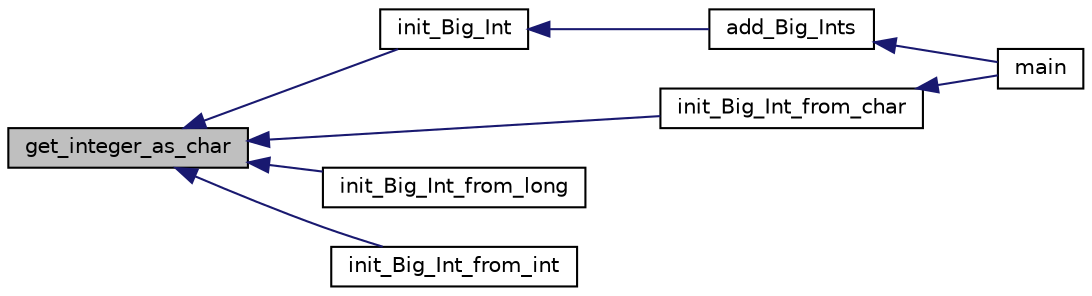 digraph "get_integer_as_char"
{
  edge [fontname="Helvetica",fontsize="10",labelfontname="Helvetica",labelfontsize="10"];
  node [fontname="Helvetica",fontsize="10",shape=record];
  rankdir="LR";
  Node1 [label="get_integer_as_char",height=0.2,width=0.4,color="black", fillcolor="grey75", style="filled" fontcolor="black"];
  Node1 -> Node2 [dir="back",color="midnightblue",fontsize="10",style="solid"];
  Node2 [label="init_Big_Int",height=0.2,width=0.4,color="black", fillcolor="white", style="filled",URL="$big__integer_8c.html#ad2bdcff5870378868eebaebc64363bb4"];
  Node2 -> Node3 [dir="back",color="midnightblue",fontsize="10",style="solid"];
  Node3 [label="add_Big_Ints",height=0.2,width=0.4,color="black", fillcolor="white", style="filled",URL="$big__integer_8c.html#a80b3b1955162bdbe4a92b73a576174a1"];
  Node3 -> Node4 [dir="back",color="midnightblue",fontsize="10",style="solid"];
  Node4 [label="main",height=0.2,width=0.4,color="black", fillcolor="white", style="filled",URL="$big__integer__comparator_8c.html#ae66f6b31b5ad750f1fe042a706a4e3d4"];
  Node1 -> Node5 [dir="back",color="midnightblue",fontsize="10",style="solid"];
  Node5 [label="init_Big_Int_from_char",height=0.2,width=0.4,color="black", fillcolor="white", style="filled",URL="$big__integer_8c.html#a09afd63acdaebc41e137d03aa2381a06"];
  Node5 -> Node4 [dir="back",color="midnightblue",fontsize="10",style="solid"];
  Node1 -> Node6 [dir="back",color="midnightblue",fontsize="10",style="solid"];
  Node6 [label="init_Big_Int_from_long",height=0.2,width=0.4,color="black", fillcolor="white", style="filled",URL="$big__integer_8c.html#a0c2885b6802e073ab77344b7323b4880"];
  Node1 -> Node7 [dir="back",color="midnightblue",fontsize="10",style="solid"];
  Node7 [label="init_Big_Int_from_int",height=0.2,width=0.4,color="black", fillcolor="white", style="filled",URL="$big__integer_8c.html#a70280d3fbe2128f5bd1801dddcb781c1"];
}
